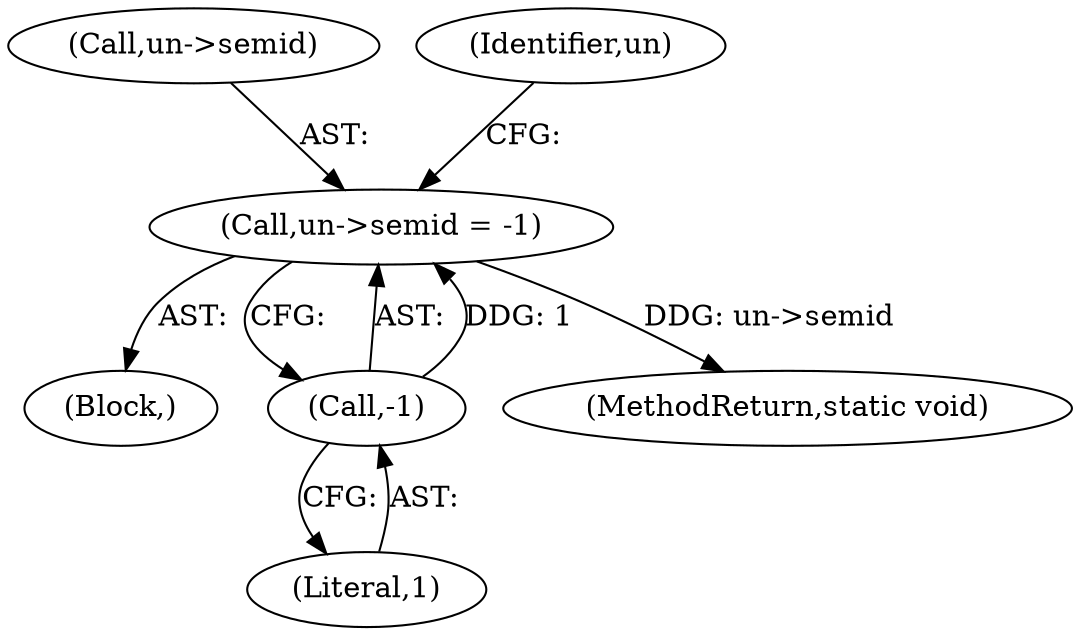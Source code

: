 digraph "0_linux_6062a8dc0517bce23e3c2f7d2fea5e22411269a3_3@pointer" {
"1000133" [label="(Call,un->semid = -1)"];
"1000137" [label="(Call,-1)"];
"1000134" [label="(Call,un->semid)"];
"1000137" [label="(Call,-1)"];
"1000120" [label="(Block,)"];
"1000142" [label="(Identifier,un)"];
"1000218" [label="(MethodReturn,static void)"];
"1000133" [label="(Call,un->semid = -1)"];
"1000138" [label="(Literal,1)"];
"1000133" -> "1000120"  [label="AST: "];
"1000133" -> "1000137"  [label="CFG: "];
"1000134" -> "1000133"  [label="AST: "];
"1000137" -> "1000133"  [label="AST: "];
"1000142" -> "1000133"  [label="CFG: "];
"1000133" -> "1000218"  [label="DDG: un->semid"];
"1000137" -> "1000133"  [label="DDG: 1"];
"1000137" -> "1000138"  [label="CFG: "];
"1000138" -> "1000137"  [label="AST: "];
}
